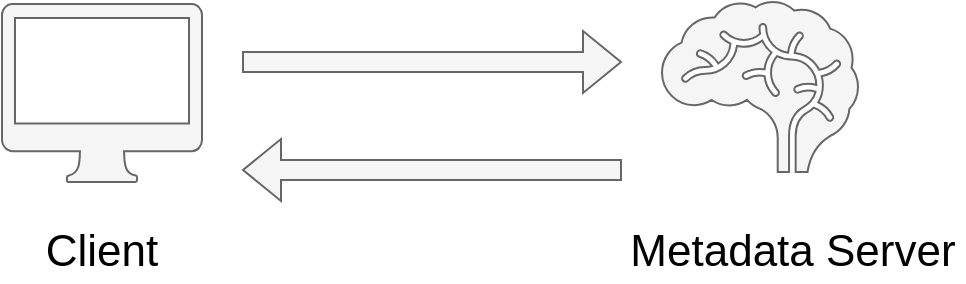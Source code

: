 <mxfile version="27.0.9">
  <diagram name="Página-1" id="QURLjsm2h11-ztj4V1x6">
    <mxGraphModel dx="1320" dy="796" grid="1" gridSize="10" guides="1" tooltips="1" connect="1" arrows="1" fold="1" page="1" pageScale="1" pageWidth="827" pageHeight="1169" math="0" shadow="0">
      <root>
        <mxCell id="0" />
        <mxCell id="1" parent="0" />
        <mxCell id="gASbrLWWTuQHlLPoA-dh-1" value="" style="shape=mxgraph.signs.healthcare.brain;html=1;pointerEvents=1;fillColor=#f5f5f5;strokeColor=#666666;verticalLabelPosition=bottom;verticalAlign=top;align=center;fontColor=#333333;" vertex="1" parent="1">
          <mxGeometry x="370" y="40" width="98" height="85" as="geometry" />
        </mxCell>
        <mxCell id="gASbrLWWTuQHlLPoA-dh-2" value="" style="sketch=0;pointerEvents=1;shadow=0;dashed=0;html=1;strokeColor=#666666;fillColor=#f5f5f5;labelPosition=center;verticalLabelPosition=bottom;verticalAlign=top;outlineConnect=0;align=center;shape=mxgraph.office.devices.mac_client;fontColor=#333333;" vertex="1" parent="1">
          <mxGeometry x="40" y="41" width="100" height="89" as="geometry" />
        </mxCell>
        <mxCell id="gASbrLWWTuQHlLPoA-dh-13" value="&lt;font style=&quot;font-size: 22px;&quot;&gt;Client&lt;/font&gt;" style="text;strokeColor=none;align=center;fillColor=none;html=1;verticalAlign=middle;whiteSpace=wrap;rounded=0;" vertex="1" parent="1">
          <mxGeometry x="60" y="150" width="60" height="30" as="geometry" />
        </mxCell>
        <mxCell id="gASbrLWWTuQHlLPoA-dh-14" value="&lt;font style=&quot;font-size: 22px;&quot;&gt;Metadata Server&lt;/font&gt;" style="text;strokeColor=none;align=center;fillColor=none;html=1;verticalAlign=middle;whiteSpace=wrap;rounded=0;" vertex="1" parent="1">
          <mxGeometry x="350" y="150" width="171" height="30" as="geometry" />
        </mxCell>
        <mxCell id="gASbrLWWTuQHlLPoA-dh-19" value="" style="shape=flexArrow;endArrow=classic;html=1;rounded=0;fillColor=#f5f5f5;strokeColor=#666666;" edge="1" parent="1">
          <mxGeometry width="50" height="50" relative="1" as="geometry">
            <mxPoint x="160" y="70" as="sourcePoint" />
            <mxPoint x="350" y="70" as="targetPoint" />
          </mxGeometry>
        </mxCell>
        <mxCell id="gASbrLWWTuQHlLPoA-dh-20" value="" style="shape=flexArrow;endArrow=classic;html=1;rounded=0;fillColor=#f5f5f5;strokeColor=#666666;" edge="1" parent="1">
          <mxGeometry width="50" height="50" relative="1" as="geometry">
            <mxPoint x="350" y="124" as="sourcePoint" />
            <mxPoint x="160" y="124" as="targetPoint" />
          </mxGeometry>
        </mxCell>
      </root>
    </mxGraphModel>
  </diagram>
</mxfile>
